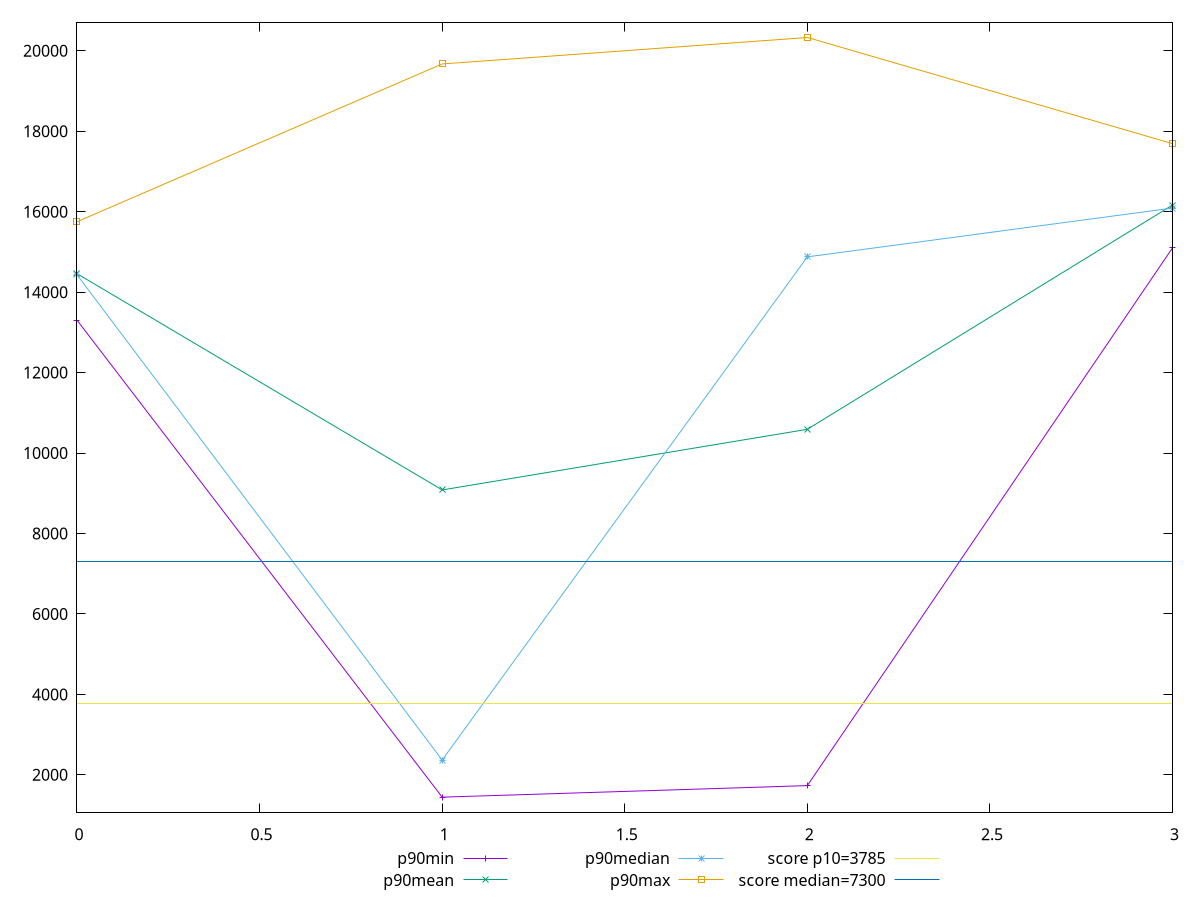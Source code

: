 reset

$p90Min <<EOF
0 13304.08
1 1445.8740000000003
2 1732.8494999999996
3 15100.327
EOF

$p90Mean <<EOF
0 14459.524079787236
1 9083.678122340423
2 10591.299578494618
3 16165.292196808512
EOF

$p90Median <<EOF
0 14432.239250000002
1 2368.91275
2 14877.484
3 16091.465000000002
EOF

$p90Max <<EOF
0 15751.0875
1 19673.676
2 20331.171499999997
3 17691.622499999998
EOF

set key outside below
set xrange [0:3]
set yrange [1068.1680500000002:20708.877449999996]
set trange [1068.1680500000002:20708.877449999996]
set terminal svg size 640, 560 enhanced background rgb 'white'
set output "reports/report_00027_2021-02-24T12-40-31.850Z/interactive/progression/value.svg"

plot $p90Min title "p90min" with linespoints, \
     $p90Mean title "p90mean" with linespoints, \
     $p90Median title "p90median" with linespoints, \
     $p90Max title "p90max" with linespoints, \
     3785 title "score p10=3785", \
     7300 title "score median=7300"

reset
